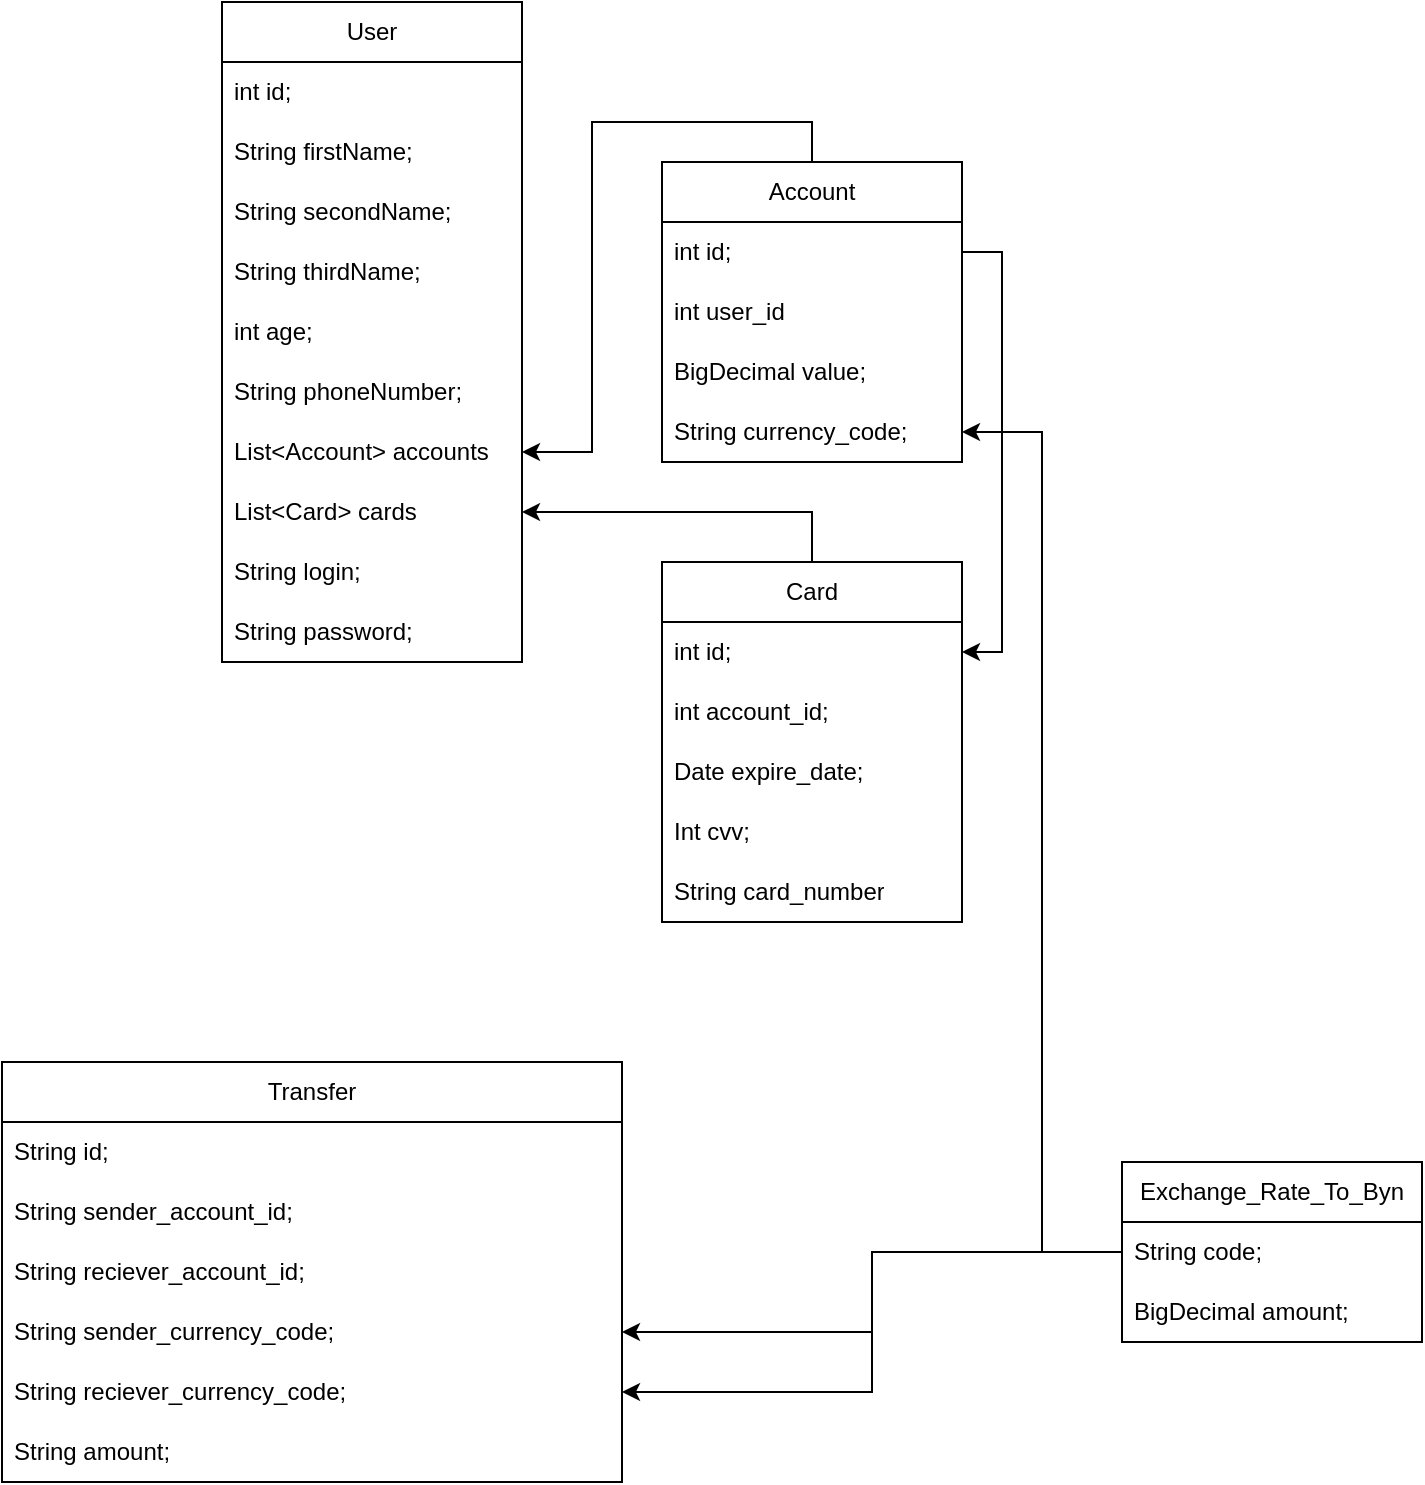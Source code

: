 <mxfile version="21.3.2" type="device">
  <diagram name="Страница 1" id="ksPEdJL4zS8zv1yS3R4b">
    <mxGraphModel dx="1051" dy="1504" grid="1" gridSize="10" guides="1" tooltips="1" connect="1" arrows="1" fold="1" page="1" pageScale="1" pageWidth="827" pageHeight="1169" math="0" shadow="0">
      <root>
        <mxCell id="0" />
        <mxCell id="1" parent="0" />
        <mxCell id="f9pVf43xv5v-kLgAkJ9--1" value="User" style="swimlane;fontStyle=0;childLayout=stackLayout;horizontal=1;startSize=30;horizontalStack=0;resizeParent=1;resizeParentMax=0;resizeLast=0;collapsible=1;marginBottom=0;whiteSpace=wrap;html=1;" parent="1" vertex="1">
          <mxGeometry x="160" y="20" width="150" height="330" as="geometry" />
        </mxCell>
        <mxCell id="f9pVf43xv5v-kLgAkJ9--18" value="int id;" style="text;strokeColor=none;fillColor=none;align=left;verticalAlign=middle;spacingLeft=4;spacingRight=4;overflow=hidden;points=[[0,0.5],[1,0.5]];portConstraint=eastwest;rotatable=0;whiteSpace=wrap;html=1;" parent="f9pVf43xv5v-kLgAkJ9--1" vertex="1">
          <mxGeometry y="30" width="150" height="30" as="geometry" />
        </mxCell>
        <mxCell id="f9pVf43xv5v-kLgAkJ9--2" value="String firstName;" style="text;strokeColor=none;fillColor=none;align=left;verticalAlign=middle;spacingLeft=4;spacingRight=4;overflow=hidden;points=[[0,0.5],[1,0.5]];portConstraint=eastwest;rotatable=0;whiteSpace=wrap;html=1;" parent="f9pVf43xv5v-kLgAkJ9--1" vertex="1">
          <mxGeometry y="60" width="150" height="30" as="geometry" />
        </mxCell>
        <mxCell id="f9pVf43xv5v-kLgAkJ9--3" value="String secondName;" style="text;strokeColor=none;fillColor=none;align=left;verticalAlign=middle;spacingLeft=4;spacingRight=4;overflow=hidden;points=[[0,0.5],[1,0.5]];portConstraint=eastwest;rotatable=0;whiteSpace=wrap;html=1;" parent="f9pVf43xv5v-kLgAkJ9--1" vertex="1">
          <mxGeometry y="90" width="150" height="30" as="geometry" />
        </mxCell>
        <mxCell id="f9pVf43xv5v-kLgAkJ9--4" value="String thirdName;" style="text;strokeColor=none;fillColor=none;align=left;verticalAlign=middle;spacingLeft=4;spacingRight=4;overflow=hidden;points=[[0,0.5],[1,0.5]];portConstraint=eastwest;rotatable=0;whiteSpace=wrap;html=1;" parent="f9pVf43xv5v-kLgAkJ9--1" vertex="1">
          <mxGeometry y="120" width="150" height="30" as="geometry" />
        </mxCell>
        <mxCell id="f9pVf43xv5v-kLgAkJ9--7" value="int age;" style="text;strokeColor=none;fillColor=none;align=left;verticalAlign=middle;spacingLeft=4;spacingRight=4;overflow=hidden;points=[[0,0.5],[1,0.5]];portConstraint=eastwest;rotatable=0;whiteSpace=wrap;html=1;" parent="f9pVf43xv5v-kLgAkJ9--1" vertex="1">
          <mxGeometry y="150" width="150" height="30" as="geometry" />
        </mxCell>
        <mxCell id="f9pVf43xv5v-kLgAkJ9--48" value="String phoneNumber;" style="text;strokeColor=none;fillColor=none;align=left;verticalAlign=middle;spacingLeft=4;spacingRight=4;overflow=hidden;points=[[0,0.5],[1,0.5]];portConstraint=eastwest;rotatable=0;whiteSpace=wrap;html=1;" parent="f9pVf43xv5v-kLgAkJ9--1" vertex="1">
          <mxGeometry y="180" width="150" height="30" as="geometry" />
        </mxCell>
        <mxCell id="f9pVf43xv5v-kLgAkJ9--6" value="List&amp;lt;Account&amp;gt; accounts" style="text;strokeColor=none;fillColor=none;align=left;verticalAlign=middle;spacingLeft=4;spacingRight=4;overflow=hidden;points=[[0,0.5],[1,0.5]];portConstraint=eastwest;rotatable=0;whiteSpace=wrap;html=1;" parent="f9pVf43xv5v-kLgAkJ9--1" vertex="1">
          <mxGeometry y="210" width="150" height="30" as="geometry" />
        </mxCell>
        <mxCell id="f9pVf43xv5v-kLgAkJ9--49" value="List&amp;lt;Card&amp;gt; cards" style="text;strokeColor=none;fillColor=none;align=left;verticalAlign=middle;spacingLeft=4;spacingRight=4;overflow=hidden;points=[[0,0.5],[1,0.5]];portConstraint=eastwest;rotatable=0;whiteSpace=wrap;html=1;" parent="f9pVf43xv5v-kLgAkJ9--1" vertex="1">
          <mxGeometry y="240" width="150" height="30" as="geometry" />
        </mxCell>
        <mxCell id="f9pVf43xv5v-kLgAkJ9--5" value="&lt;div&gt;String login;&lt;/div&gt;" style="text;strokeColor=none;fillColor=none;align=left;verticalAlign=middle;spacingLeft=4;spacingRight=4;overflow=hidden;points=[[0,0.5],[1,0.5]];portConstraint=eastwest;rotatable=0;whiteSpace=wrap;html=1;" parent="f9pVf43xv5v-kLgAkJ9--1" vertex="1">
          <mxGeometry y="270" width="150" height="30" as="geometry" />
        </mxCell>
        <mxCell id="f9pVf43xv5v-kLgAkJ9--9" value="String password;" style="text;strokeColor=none;fillColor=none;align=left;verticalAlign=middle;spacingLeft=4;spacingRight=4;overflow=hidden;points=[[0,0.5],[1,0.5]];portConstraint=eastwest;rotatable=0;whiteSpace=wrap;html=1;" parent="f9pVf43xv5v-kLgAkJ9--1" vertex="1">
          <mxGeometry y="300" width="150" height="30" as="geometry" />
        </mxCell>
        <mxCell id="slWfCXuKYxgXeCmpj8Sx-3" style="edgeStyle=orthogonalEdgeStyle;rounded=0;orthogonalLoop=1;jettySize=auto;html=1;exitX=0.5;exitY=0;exitDx=0;exitDy=0;entryX=1;entryY=0.5;entryDx=0;entryDy=0;" edge="1" parent="1" source="f9pVf43xv5v-kLgAkJ9--10" target="f9pVf43xv5v-kLgAkJ9--6">
          <mxGeometry relative="1" as="geometry" />
        </mxCell>
        <mxCell id="f9pVf43xv5v-kLgAkJ9--10" value="Account" style="swimlane;fontStyle=0;childLayout=stackLayout;horizontal=1;startSize=30;horizontalStack=0;resizeParent=1;resizeParentMax=0;resizeLast=0;collapsible=1;marginBottom=0;whiteSpace=wrap;html=1;" parent="1" vertex="1">
          <mxGeometry x="380" y="100" width="150" height="150" as="geometry" />
        </mxCell>
        <mxCell id="f9pVf43xv5v-kLgAkJ9--12" value="int id;" style="text;strokeColor=none;fillColor=none;align=left;verticalAlign=middle;spacingLeft=4;spacingRight=4;overflow=hidden;points=[[0,0.5],[1,0.5]];portConstraint=eastwest;rotatable=0;whiteSpace=wrap;html=1;" parent="f9pVf43xv5v-kLgAkJ9--10" vertex="1">
          <mxGeometry y="30" width="150" height="30" as="geometry" />
        </mxCell>
        <mxCell id="f9pVf43xv5v-kLgAkJ9--13" value="int user_id" style="text;strokeColor=none;fillColor=none;align=left;verticalAlign=middle;spacingLeft=4;spacingRight=4;overflow=hidden;points=[[0,0.5],[1,0.5]];portConstraint=eastwest;rotatable=0;whiteSpace=wrap;html=1;" parent="f9pVf43xv5v-kLgAkJ9--10" vertex="1">
          <mxGeometry y="60" width="150" height="30" as="geometry" />
        </mxCell>
        <mxCell id="f9pVf43xv5v-kLgAkJ9--22" value="BigDecimal value;" style="text;strokeColor=none;fillColor=none;align=left;verticalAlign=middle;spacingLeft=4;spacingRight=4;overflow=hidden;points=[[0,0.5],[1,0.5]];portConstraint=eastwest;rotatable=0;whiteSpace=wrap;html=1;" parent="f9pVf43xv5v-kLgAkJ9--10" vertex="1">
          <mxGeometry y="90" width="150" height="30" as="geometry" />
        </mxCell>
        <mxCell id="f9pVf43xv5v-kLgAkJ9--21" value="String currency_code;" style="text;strokeColor=none;fillColor=none;align=left;verticalAlign=middle;spacingLeft=4;spacingRight=4;overflow=hidden;points=[[0,0.5],[1,0.5]];portConstraint=eastwest;rotatable=0;whiteSpace=wrap;html=1;" parent="f9pVf43xv5v-kLgAkJ9--10" vertex="1">
          <mxGeometry y="120" width="150" height="30" as="geometry" />
        </mxCell>
        <mxCell id="slWfCXuKYxgXeCmpj8Sx-6" style="edgeStyle=orthogonalEdgeStyle;rounded=0;orthogonalLoop=1;jettySize=auto;html=1;exitX=0.5;exitY=0;exitDx=0;exitDy=0;" edge="1" parent="1" source="f9pVf43xv5v-kLgAkJ9--23" target="f9pVf43xv5v-kLgAkJ9--49">
          <mxGeometry relative="1" as="geometry" />
        </mxCell>
        <mxCell id="f9pVf43xv5v-kLgAkJ9--23" value="Card" style="swimlane;fontStyle=0;childLayout=stackLayout;horizontal=1;startSize=30;horizontalStack=0;resizeParent=1;resizeParentMax=0;resizeLast=0;collapsible=1;marginBottom=0;whiteSpace=wrap;html=1;" parent="1" vertex="1">
          <mxGeometry x="380" y="300" width="150" height="180" as="geometry" />
        </mxCell>
        <mxCell id="f9pVf43xv5v-kLgAkJ9--24" value="int id;" style="text;strokeColor=none;fillColor=none;align=left;verticalAlign=middle;spacingLeft=4;spacingRight=4;overflow=hidden;points=[[0,0.5],[1,0.5]];portConstraint=eastwest;rotatable=0;whiteSpace=wrap;html=1;" parent="f9pVf43xv5v-kLgAkJ9--23" vertex="1">
          <mxGeometry y="30" width="150" height="30" as="geometry" />
        </mxCell>
        <mxCell id="f9pVf43xv5v-kLgAkJ9--25" value="int account_id;" style="text;strokeColor=none;fillColor=none;align=left;verticalAlign=middle;spacingLeft=4;spacingRight=4;overflow=hidden;points=[[0,0.5],[1,0.5]];portConstraint=eastwest;rotatable=0;whiteSpace=wrap;html=1;" parent="f9pVf43xv5v-kLgAkJ9--23" vertex="1">
          <mxGeometry y="60" width="150" height="30" as="geometry" />
        </mxCell>
        <mxCell id="f9pVf43xv5v-kLgAkJ9--26" value="Date expire_date;" style="text;strokeColor=none;fillColor=none;align=left;verticalAlign=middle;spacingLeft=4;spacingRight=4;overflow=hidden;points=[[0,0.5],[1,0.5]];portConstraint=eastwest;rotatable=0;whiteSpace=wrap;html=1;" parent="f9pVf43xv5v-kLgAkJ9--23" vertex="1">
          <mxGeometry y="90" width="150" height="30" as="geometry" />
        </mxCell>
        <mxCell id="f9pVf43xv5v-kLgAkJ9--66" value="Int cvv;" style="text;strokeColor=none;fillColor=none;align=left;verticalAlign=middle;spacingLeft=4;spacingRight=4;overflow=hidden;points=[[0,0.5],[1,0.5]];portConstraint=eastwest;rotatable=0;whiteSpace=wrap;html=1;" parent="f9pVf43xv5v-kLgAkJ9--23" vertex="1">
          <mxGeometry y="120" width="150" height="30" as="geometry" />
        </mxCell>
        <mxCell id="f9pVf43xv5v-kLgAkJ9--65" value="String card_number" style="text;strokeColor=none;fillColor=none;align=left;verticalAlign=middle;spacingLeft=4;spacingRight=4;overflow=hidden;points=[[0,0.5],[1,0.5]];portConstraint=eastwest;rotatable=0;whiteSpace=wrap;html=1;" parent="f9pVf43xv5v-kLgAkJ9--23" vertex="1">
          <mxGeometry y="150" width="150" height="30" as="geometry" />
        </mxCell>
        <mxCell id="f9pVf43xv5v-kLgAkJ9--30" value="Transfer" style="swimlane;fontStyle=0;childLayout=stackLayout;horizontal=1;startSize=30;horizontalStack=0;resizeParent=1;resizeParentMax=0;resizeLast=0;collapsible=1;marginBottom=0;whiteSpace=wrap;html=1;" parent="1" vertex="1">
          <mxGeometry x="50" y="550" width="310" height="210" as="geometry" />
        </mxCell>
        <mxCell id="f9pVf43xv5v-kLgAkJ9--31" value="String id;" style="text;strokeColor=none;fillColor=none;align=left;verticalAlign=middle;spacingLeft=4;spacingRight=4;overflow=hidden;points=[[0,0.5],[1,0.5]];portConstraint=eastwest;rotatable=0;whiteSpace=wrap;html=1;" parent="f9pVf43xv5v-kLgAkJ9--30" vertex="1">
          <mxGeometry y="30" width="310" height="30" as="geometry" />
        </mxCell>
        <mxCell id="f9pVf43xv5v-kLgAkJ9--32" value="String sender_account_id;" style="text;strokeColor=none;fillColor=none;align=left;verticalAlign=middle;spacingLeft=4;spacingRight=4;overflow=hidden;points=[[0,0.5],[1,0.5]];portConstraint=eastwest;rotatable=0;whiteSpace=wrap;html=1;" parent="f9pVf43xv5v-kLgAkJ9--30" vertex="1">
          <mxGeometry y="60" width="310" height="30" as="geometry" />
        </mxCell>
        <mxCell id="f9pVf43xv5v-kLgAkJ9--33" value="String reciever_account_id;" style="text;strokeColor=none;fillColor=none;align=left;verticalAlign=middle;spacingLeft=4;spacingRight=4;overflow=hidden;points=[[0,0.5],[1,0.5]];portConstraint=eastwest;rotatable=0;whiteSpace=wrap;html=1;" parent="f9pVf43xv5v-kLgAkJ9--30" vertex="1">
          <mxGeometry y="90" width="310" height="30" as="geometry" />
        </mxCell>
        <mxCell id="f9pVf43xv5v-kLgAkJ9--70" value="String sender_currency_code;" style="text;strokeColor=none;fillColor=none;align=left;verticalAlign=middle;spacingLeft=4;spacingRight=4;overflow=hidden;points=[[0,0.5],[1,0.5]];portConstraint=eastwest;rotatable=0;whiteSpace=wrap;html=1;" parent="f9pVf43xv5v-kLgAkJ9--30" vertex="1">
          <mxGeometry y="120" width="310" height="30" as="geometry" />
        </mxCell>
        <mxCell id="f9pVf43xv5v-kLgAkJ9--71" value="String reciever_currency_code;" style="text;strokeColor=none;fillColor=none;align=left;verticalAlign=middle;spacingLeft=4;spacingRight=4;overflow=hidden;points=[[0,0.5],[1,0.5]];portConstraint=eastwest;rotatable=0;whiteSpace=wrap;html=1;" parent="f9pVf43xv5v-kLgAkJ9--30" vertex="1">
          <mxGeometry y="150" width="310" height="30" as="geometry" />
        </mxCell>
        <mxCell id="f9pVf43xv5v-kLgAkJ9--72" value="String amount;" style="text;strokeColor=none;fillColor=none;align=left;verticalAlign=middle;spacingLeft=4;spacingRight=4;overflow=hidden;points=[[0,0.5],[1,0.5]];portConstraint=eastwest;rotatable=0;whiteSpace=wrap;html=1;" parent="f9pVf43xv5v-kLgAkJ9--30" vertex="1">
          <mxGeometry y="180" width="310" height="30" as="geometry" />
        </mxCell>
        <mxCell id="f9pVf43xv5v-kLgAkJ9--58" value="Exchange_Rate_To_Byn" style="swimlane;fontStyle=0;childLayout=stackLayout;horizontal=1;startSize=30;horizontalStack=0;resizeParent=1;resizeParentMax=0;resizeLast=0;collapsible=1;marginBottom=0;whiteSpace=wrap;html=1;" parent="1" vertex="1">
          <mxGeometry x="610" y="600" width="150" height="90" as="geometry" />
        </mxCell>
        <mxCell id="f9pVf43xv5v-kLgAkJ9--59" value="String code;" style="text;strokeColor=none;fillColor=none;align=left;verticalAlign=middle;spacingLeft=4;spacingRight=4;overflow=hidden;points=[[0,0.5],[1,0.5]];portConstraint=eastwest;rotatable=0;whiteSpace=wrap;html=1;" parent="f9pVf43xv5v-kLgAkJ9--58" vertex="1">
          <mxGeometry y="30" width="150" height="30" as="geometry" />
        </mxCell>
        <mxCell id="f9pVf43xv5v-kLgAkJ9--60" value="BigDecimal amount;" style="text;strokeColor=none;fillColor=none;align=left;verticalAlign=middle;spacingLeft=4;spacingRight=4;overflow=hidden;points=[[0,0.5],[1,0.5]];portConstraint=eastwest;rotatable=0;whiteSpace=wrap;html=1;" parent="f9pVf43xv5v-kLgAkJ9--58" vertex="1">
          <mxGeometry y="60" width="150" height="30" as="geometry" />
        </mxCell>
        <mxCell id="slWfCXuKYxgXeCmpj8Sx-5" style="edgeStyle=orthogonalEdgeStyle;rounded=0;orthogonalLoop=1;jettySize=auto;html=1;exitX=1;exitY=0.5;exitDx=0;exitDy=0;entryX=1;entryY=0.5;entryDx=0;entryDy=0;" edge="1" parent="1" source="f9pVf43xv5v-kLgAkJ9--12" target="f9pVf43xv5v-kLgAkJ9--24">
          <mxGeometry relative="1" as="geometry" />
        </mxCell>
        <mxCell id="slWfCXuKYxgXeCmpj8Sx-8" style="edgeStyle=orthogonalEdgeStyle;rounded=0;orthogonalLoop=1;jettySize=auto;html=1;exitX=0;exitY=0.5;exitDx=0;exitDy=0;entryX=1;entryY=0.5;entryDx=0;entryDy=0;" edge="1" parent="1" source="f9pVf43xv5v-kLgAkJ9--59" target="f9pVf43xv5v-kLgAkJ9--70">
          <mxGeometry relative="1" as="geometry" />
        </mxCell>
        <mxCell id="slWfCXuKYxgXeCmpj8Sx-9" style="edgeStyle=orthogonalEdgeStyle;rounded=0;orthogonalLoop=1;jettySize=auto;html=1;exitX=0;exitY=0.5;exitDx=0;exitDy=0;entryX=1;entryY=0.5;entryDx=0;entryDy=0;" edge="1" parent="1" source="f9pVf43xv5v-kLgAkJ9--59" target="f9pVf43xv5v-kLgAkJ9--71">
          <mxGeometry relative="1" as="geometry" />
        </mxCell>
        <mxCell id="slWfCXuKYxgXeCmpj8Sx-10" style="edgeStyle=orthogonalEdgeStyle;rounded=0;orthogonalLoop=1;jettySize=auto;html=1;exitX=0;exitY=0.5;exitDx=0;exitDy=0;entryX=1;entryY=0.5;entryDx=0;entryDy=0;" edge="1" parent="1" source="f9pVf43xv5v-kLgAkJ9--59" target="f9pVf43xv5v-kLgAkJ9--21">
          <mxGeometry relative="1" as="geometry" />
        </mxCell>
      </root>
    </mxGraphModel>
  </diagram>
</mxfile>
